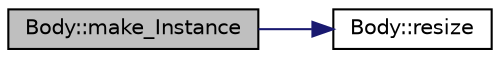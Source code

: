 digraph "Body::make_Instance"
{
  edge [fontname="Helvetica",fontsize="10",labelfontname="Helvetica",labelfontsize="10"];
  node [fontname="Helvetica",fontsize="10",shape=record];
  rankdir="LR";
  Node14 [label="Body::make_Instance",height=0.2,width=0.4,color="black", fillcolor="grey75", style="filled", fontcolor="black"];
  Node14 -> Node15 [color="midnightblue",fontsize="10",style="solid",fontname="Helvetica"];
  Node15 [label="Body::resize",height=0.2,width=0.4,color="black", fillcolor="white", style="filled",URL="$namespace_body.html#ade37e2bc965edf7226ec2876383eb266"];
}
